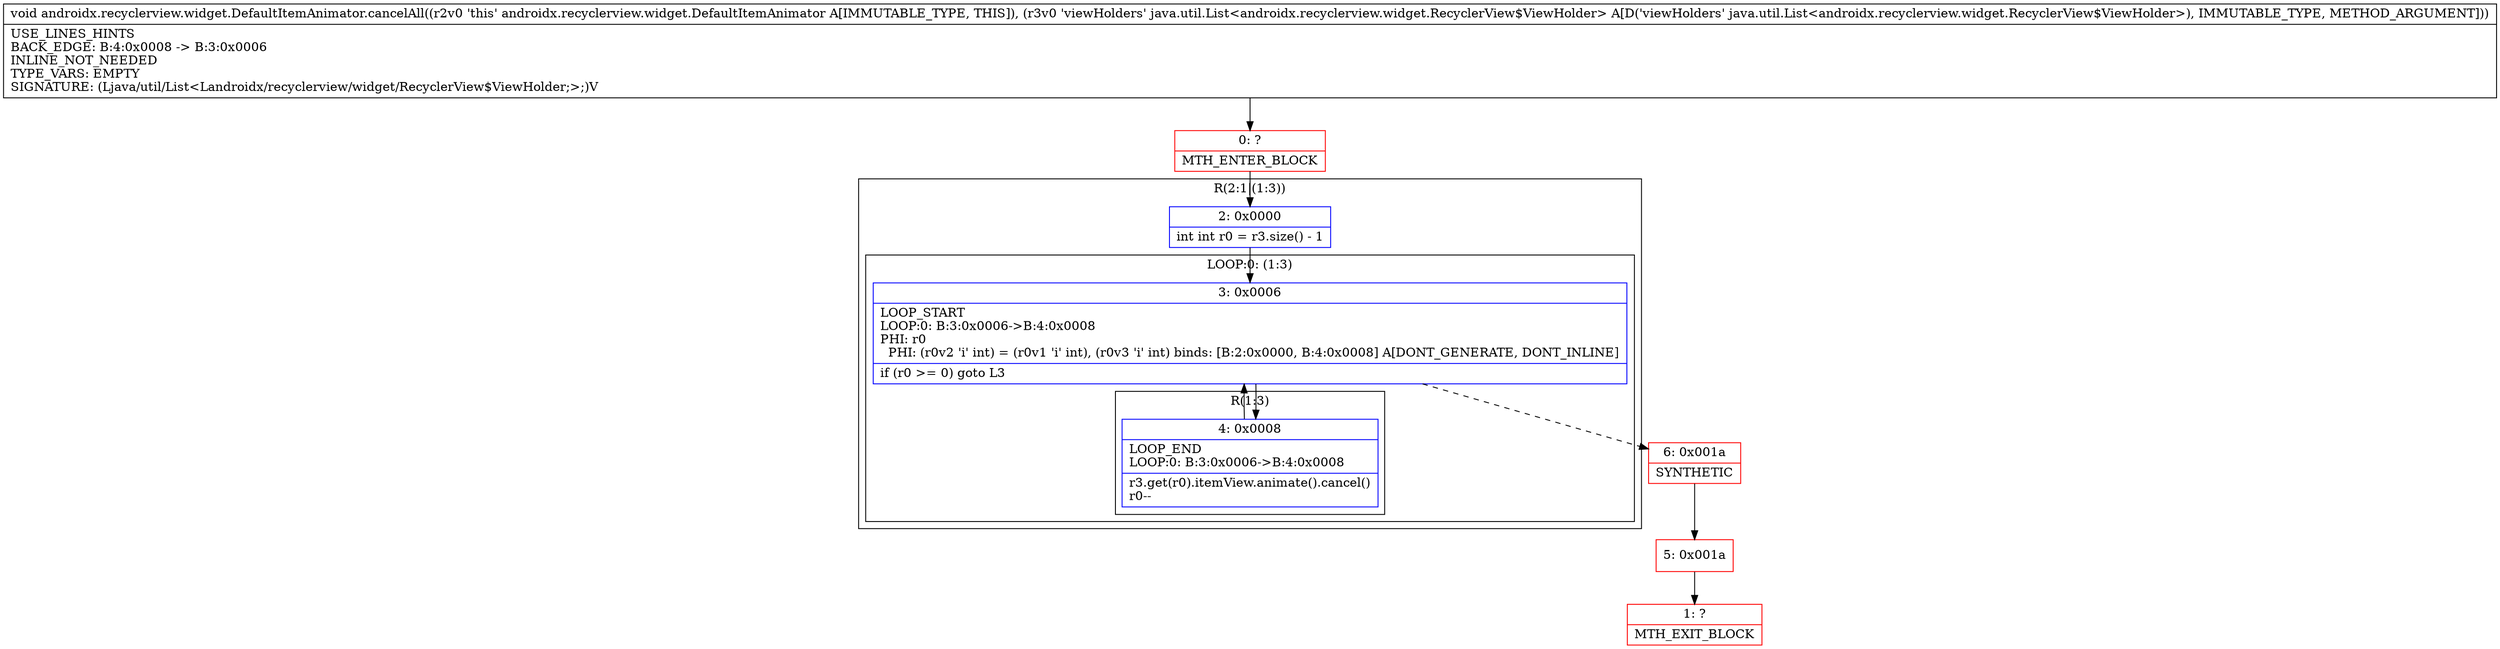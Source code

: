 digraph "CFG forandroidx.recyclerview.widget.DefaultItemAnimator.cancelAll(Ljava\/util\/List;)V" {
subgraph cluster_Region_1951475092 {
label = "R(2:1|(1:3))";
node [shape=record,color=blue];
Node_2 [shape=record,label="{2\:\ 0x0000|int int r0 = r3.size() \- 1\l}"];
subgraph cluster_LoopRegion_1670292248 {
label = "LOOP:0: (1:3)";
node [shape=record,color=blue];
Node_3 [shape=record,label="{3\:\ 0x0006|LOOP_START\lLOOP:0: B:3:0x0006\-\>B:4:0x0008\lPHI: r0 \l  PHI: (r0v2 'i' int) = (r0v1 'i' int), (r0v3 'i' int) binds: [B:2:0x0000, B:4:0x0008] A[DONT_GENERATE, DONT_INLINE]\l|if (r0 \>= 0) goto L3\l}"];
subgraph cluster_Region_1794758692 {
label = "R(1:3)";
node [shape=record,color=blue];
Node_4 [shape=record,label="{4\:\ 0x0008|LOOP_END\lLOOP:0: B:3:0x0006\-\>B:4:0x0008\l|r3.get(r0).itemView.animate().cancel()\lr0\-\-\l}"];
}
}
}
Node_0 [shape=record,color=red,label="{0\:\ ?|MTH_ENTER_BLOCK\l}"];
Node_6 [shape=record,color=red,label="{6\:\ 0x001a|SYNTHETIC\l}"];
Node_5 [shape=record,color=red,label="{5\:\ 0x001a}"];
Node_1 [shape=record,color=red,label="{1\:\ ?|MTH_EXIT_BLOCK\l}"];
MethodNode[shape=record,label="{void androidx.recyclerview.widget.DefaultItemAnimator.cancelAll((r2v0 'this' androidx.recyclerview.widget.DefaultItemAnimator A[IMMUTABLE_TYPE, THIS]), (r3v0 'viewHolders' java.util.List\<androidx.recyclerview.widget.RecyclerView$ViewHolder\> A[D('viewHolders' java.util.List\<androidx.recyclerview.widget.RecyclerView$ViewHolder\>), IMMUTABLE_TYPE, METHOD_ARGUMENT]))  | USE_LINES_HINTS\lBACK_EDGE: B:4:0x0008 \-\> B:3:0x0006\lINLINE_NOT_NEEDED\lTYPE_VARS: EMPTY\lSIGNATURE: (Ljava\/util\/List\<Landroidx\/recyclerview\/widget\/RecyclerView$ViewHolder;\>;)V\l}"];
MethodNode -> Node_0;Node_2 -> Node_3;
Node_3 -> Node_4;
Node_3 -> Node_6[style=dashed];
Node_4 -> Node_3;
Node_0 -> Node_2;
Node_6 -> Node_5;
Node_5 -> Node_1;
}

